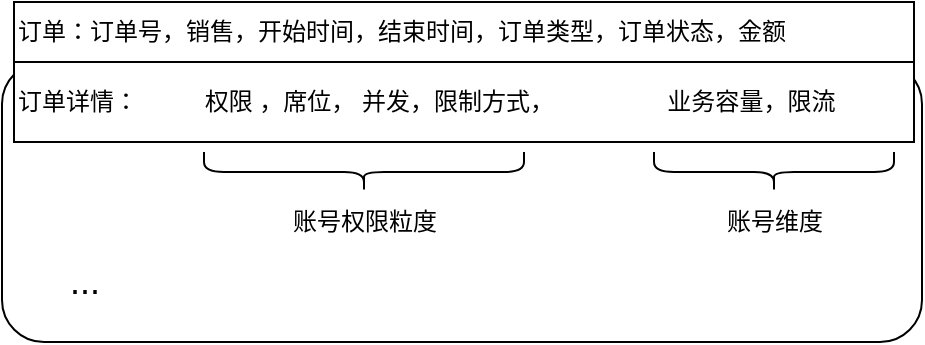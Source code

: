 <mxfile version="14.9.3" type="github">
  <diagram id="jyKsRtJLC4dHZMQDDO31" name="Page-1">
    <mxGraphModel dx="1186" dy="773" grid="1" gridSize="10" guides="1" tooltips="1" connect="1" arrows="1" fold="1" page="1" pageScale="1" pageWidth="827" pageHeight="1169" math="0" shadow="0">
      <root>
        <mxCell id="0" />
        <mxCell id="1" parent="0" />
        <mxCell id="y9kGSjvzgU_5oGfIcrcd-1" value="" style="rounded=1;whiteSpace=wrap;html=1;" vertex="1" parent="1">
          <mxGeometry x="184" y="280" width="460" height="140" as="geometry" />
        </mxCell>
        <mxCell id="y9kGSjvzgU_5oGfIcrcd-2" value="订单：订单号，销售，开始时间，结束时间，订单类型，订单状态，金额" style="rounded=0;whiteSpace=wrap;html=1;align=left;" vertex="1" parent="1">
          <mxGeometry x="190" y="250" width="450" height="30" as="geometry" />
        </mxCell>
        <mxCell id="y9kGSjvzgU_5oGfIcrcd-3" value="订单详情：&amp;nbsp; &amp;nbsp; &amp;nbsp; &amp;nbsp; &amp;nbsp; 权限 ，席位， 并发，限制方式，&amp;nbsp; &amp;nbsp; &amp;nbsp; &amp;nbsp; &amp;nbsp; &amp;nbsp; &amp;nbsp; &amp;nbsp; &amp;nbsp;业务容量，限流" style="rounded=0;whiteSpace=wrap;html=1;align=left;" vertex="1" parent="1">
          <mxGeometry x="190" y="280" width="450" height="40" as="geometry" />
        </mxCell>
        <mxCell id="y9kGSjvzgU_5oGfIcrcd-4" value="" style="shape=curlyBracket;whiteSpace=wrap;html=1;rounded=1;rotation=-90;" vertex="1" parent="1">
          <mxGeometry x="355" y="255" width="20" height="160" as="geometry" />
        </mxCell>
        <mxCell id="y9kGSjvzgU_5oGfIcrcd-5" value="&lt;font style=&quot;font-size: 18px&quot;&gt;...&lt;/font&gt;" style="text;html=1;align=center;verticalAlign=middle;resizable=0;points=[];autosize=1;strokeColor=none;" vertex="1" parent="1">
          <mxGeometry x="210" y="380" width="30" height="20" as="geometry" />
        </mxCell>
        <mxCell id="y9kGSjvzgU_5oGfIcrcd-6" value="账号权限粒度" style="text;html=1;align=center;verticalAlign=middle;resizable=0;points=[];autosize=1;strokeColor=none;" vertex="1" parent="1">
          <mxGeometry x="320" y="350" width="90" height="20" as="geometry" />
        </mxCell>
        <mxCell id="y9kGSjvzgU_5oGfIcrcd-7" value="" style="shape=curlyBracket;whiteSpace=wrap;html=1;rounded=1;rotation=-90;" vertex="1" parent="1">
          <mxGeometry x="560" y="275" width="20" height="120" as="geometry" />
        </mxCell>
        <mxCell id="y9kGSjvzgU_5oGfIcrcd-8" value="账号维度" style="text;html=1;align=center;verticalAlign=middle;resizable=0;points=[];autosize=1;strokeColor=none;" vertex="1" parent="1">
          <mxGeometry x="540" y="350" width="60" height="20" as="geometry" />
        </mxCell>
      </root>
    </mxGraphModel>
  </diagram>
</mxfile>
